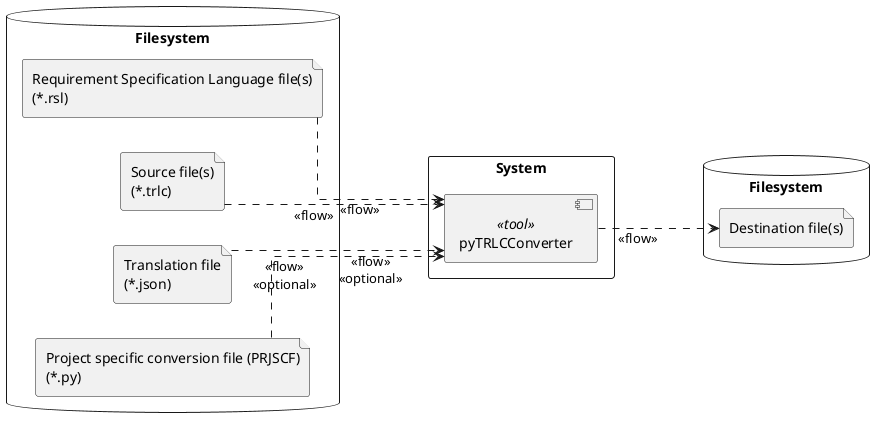 @startuml context_diagram

left to right direction
skinparam linetype ortho

database "Filesystem" as fileSystemSrc {
    file "Requirement Specification Language file(s)\n(*.rsl)" as rlsFiles
    file "Source file(s)\n(*.trlc)" as srcFiles
    file "Translation file\n(*.json)" as translationFile
    file "Project specific conversion file (PRJSCF)\n(*.py)" as projectSpecificConversionFile
}

database "Filesystem" as fileSystemDst {
    file "Destination file(s)" as dstFiles
}

rectangle "System" as system {

    component "pyTRLCConverter" <<tool>> as tool
}

rlsFiles ...> tool: <<flow>>
srcFiles ...> tool: <<flow>>
translationFile ...> tool: <<flow>>\n<<optional>>
projectSpecificConversionFile ...> tool: <<flow>>\n<<optional>>

tool ...> dstFiles: <<flow>>

@enduml
